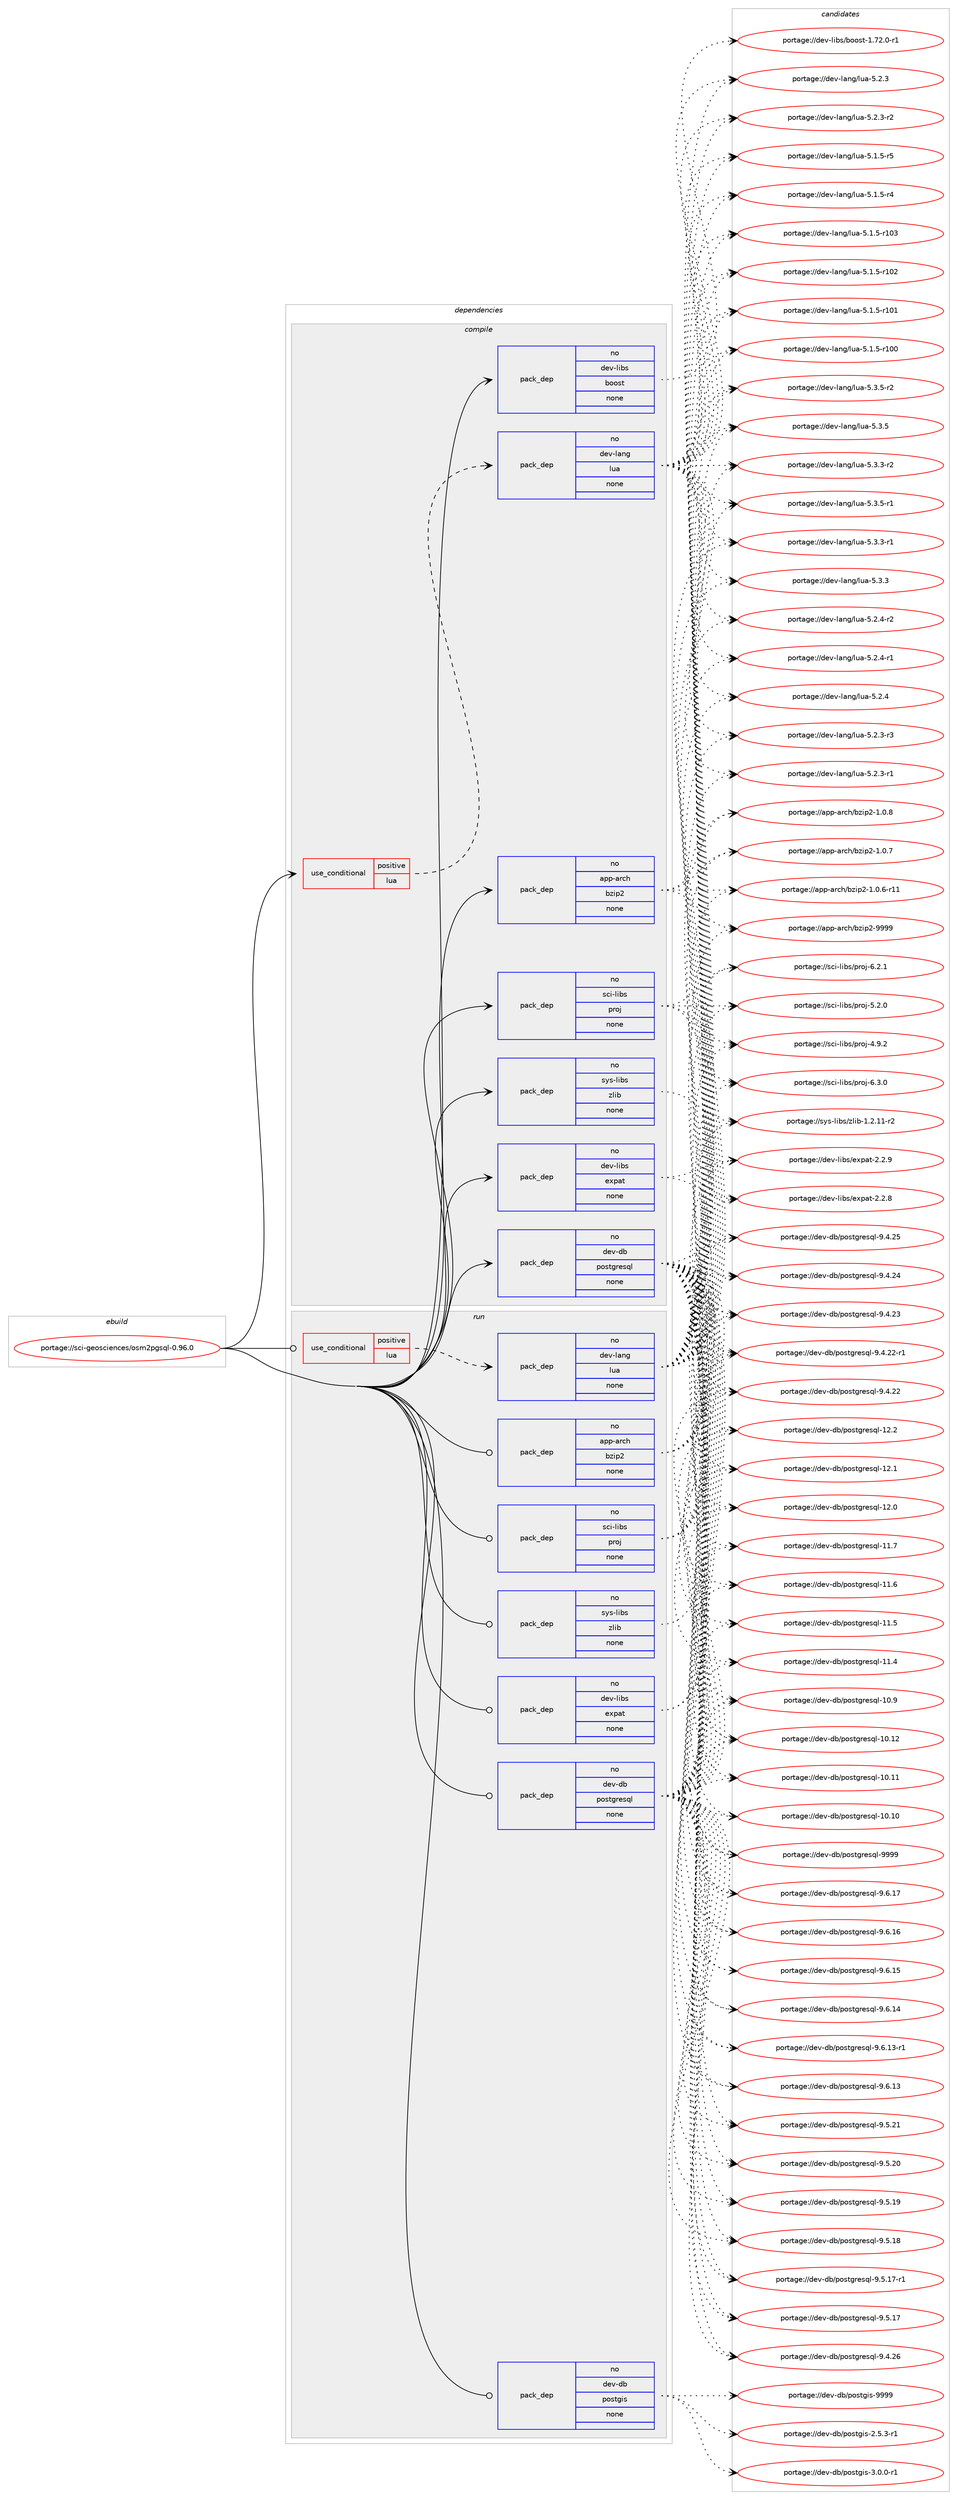 digraph prolog {

# *************
# Graph options
# *************

newrank=true;
concentrate=true;
compound=true;
graph [rankdir=LR,fontname=Helvetica,fontsize=10,ranksep=1.5];#, ranksep=2.5, nodesep=0.2];
edge  [arrowhead=vee];
node  [fontname=Helvetica,fontsize=10];

# **********
# The ebuild
# **********

subgraph cluster_leftcol {
color=gray;
rank=same;
label=<<i>ebuild</i>>;
id [label="portage://sci-geosciences/osm2pgsql-0.96.0", color=red, width=4, href="../sci-geosciences/osm2pgsql-0.96.0.svg"];
}

# ****************
# The dependencies
# ****************

subgraph cluster_midcol {
color=gray;
label=<<i>dependencies</i>>;
subgraph cluster_compile {
fillcolor="#eeeeee";
style=filled;
label=<<i>compile</i>>;
subgraph cond11076 {
dependency52718 [label=<<TABLE BORDER="0" CELLBORDER="1" CELLSPACING="0" CELLPADDING="4"><TR><TD ROWSPAN="3" CELLPADDING="10">use_conditional</TD></TR><TR><TD>positive</TD></TR><TR><TD>lua</TD></TR></TABLE>>, shape=none, color=red];
subgraph pack40514 {
dependency52719 [label=<<TABLE BORDER="0" CELLBORDER="1" CELLSPACING="0" CELLPADDING="4" WIDTH="220"><TR><TD ROWSPAN="6" CELLPADDING="30">pack_dep</TD></TR><TR><TD WIDTH="110">no</TD></TR><TR><TD>dev-lang</TD></TR><TR><TD>lua</TD></TR><TR><TD>none</TD></TR><TR><TD></TD></TR></TABLE>>, shape=none, color=blue];
}
dependency52718:e -> dependency52719:w [weight=20,style="dashed",arrowhead="vee"];
}
id:e -> dependency52718:w [weight=20,style="solid",arrowhead="vee"];
subgraph pack40515 {
dependency52720 [label=<<TABLE BORDER="0" CELLBORDER="1" CELLSPACING="0" CELLPADDING="4" WIDTH="220"><TR><TD ROWSPAN="6" CELLPADDING="30">pack_dep</TD></TR><TR><TD WIDTH="110">no</TD></TR><TR><TD>app-arch</TD></TR><TR><TD>bzip2</TD></TR><TR><TD>none</TD></TR><TR><TD></TD></TR></TABLE>>, shape=none, color=blue];
}
id:e -> dependency52720:w [weight=20,style="solid",arrowhead="vee"];
subgraph pack40516 {
dependency52721 [label=<<TABLE BORDER="0" CELLBORDER="1" CELLSPACING="0" CELLPADDING="4" WIDTH="220"><TR><TD ROWSPAN="6" CELLPADDING="30">pack_dep</TD></TR><TR><TD WIDTH="110">no</TD></TR><TR><TD>dev-db</TD></TR><TR><TD>postgresql</TD></TR><TR><TD>none</TD></TR><TR><TD></TD></TR></TABLE>>, shape=none, color=blue];
}
id:e -> dependency52721:w [weight=20,style="solid",arrowhead="vee"];
subgraph pack40517 {
dependency52722 [label=<<TABLE BORDER="0" CELLBORDER="1" CELLSPACING="0" CELLPADDING="4" WIDTH="220"><TR><TD ROWSPAN="6" CELLPADDING="30">pack_dep</TD></TR><TR><TD WIDTH="110">no</TD></TR><TR><TD>dev-libs</TD></TR><TR><TD>boost</TD></TR><TR><TD>none</TD></TR><TR><TD></TD></TR></TABLE>>, shape=none, color=blue];
}
id:e -> dependency52722:w [weight=20,style="solid",arrowhead="vee"];
subgraph pack40518 {
dependency52723 [label=<<TABLE BORDER="0" CELLBORDER="1" CELLSPACING="0" CELLPADDING="4" WIDTH="220"><TR><TD ROWSPAN="6" CELLPADDING="30">pack_dep</TD></TR><TR><TD WIDTH="110">no</TD></TR><TR><TD>dev-libs</TD></TR><TR><TD>expat</TD></TR><TR><TD>none</TD></TR><TR><TD></TD></TR></TABLE>>, shape=none, color=blue];
}
id:e -> dependency52723:w [weight=20,style="solid",arrowhead="vee"];
subgraph pack40519 {
dependency52724 [label=<<TABLE BORDER="0" CELLBORDER="1" CELLSPACING="0" CELLPADDING="4" WIDTH="220"><TR><TD ROWSPAN="6" CELLPADDING="30">pack_dep</TD></TR><TR><TD WIDTH="110">no</TD></TR><TR><TD>sci-libs</TD></TR><TR><TD>proj</TD></TR><TR><TD>none</TD></TR><TR><TD></TD></TR></TABLE>>, shape=none, color=blue];
}
id:e -> dependency52724:w [weight=20,style="solid",arrowhead="vee"];
subgraph pack40520 {
dependency52725 [label=<<TABLE BORDER="0" CELLBORDER="1" CELLSPACING="0" CELLPADDING="4" WIDTH="220"><TR><TD ROWSPAN="6" CELLPADDING="30">pack_dep</TD></TR><TR><TD WIDTH="110">no</TD></TR><TR><TD>sys-libs</TD></TR><TR><TD>zlib</TD></TR><TR><TD>none</TD></TR><TR><TD></TD></TR></TABLE>>, shape=none, color=blue];
}
id:e -> dependency52725:w [weight=20,style="solid",arrowhead="vee"];
}
subgraph cluster_compileandrun {
fillcolor="#eeeeee";
style=filled;
label=<<i>compile and run</i>>;
}
subgraph cluster_run {
fillcolor="#eeeeee";
style=filled;
label=<<i>run</i>>;
subgraph cond11077 {
dependency52726 [label=<<TABLE BORDER="0" CELLBORDER="1" CELLSPACING="0" CELLPADDING="4"><TR><TD ROWSPAN="3" CELLPADDING="10">use_conditional</TD></TR><TR><TD>positive</TD></TR><TR><TD>lua</TD></TR></TABLE>>, shape=none, color=red];
subgraph pack40521 {
dependency52727 [label=<<TABLE BORDER="0" CELLBORDER="1" CELLSPACING="0" CELLPADDING="4" WIDTH="220"><TR><TD ROWSPAN="6" CELLPADDING="30">pack_dep</TD></TR><TR><TD WIDTH="110">no</TD></TR><TR><TD>dev-lang</TD></TR><TR><TD>lua</TD></TR><TR><TD>none</TD></TR><TR><TD></TD></TR></TABLE>>, shape=none, color=blue];
}
dependency52726:e -> dependency52727:w [weight=20,style="dashed",arrowhead="vee"];
}
id:e -> dependency52726:w [weight=20,style="solid",arrowhead="odot"];
subgraph pack40522 {
dependency52728 [label=<<TABLE BORDER="0" CELLBORDER="1" CELLSPACING="0" CELLPADDING="4" WIDTH="220"><TR><TD ROWSPAN="6" CELLPADDING="30">pack_dep</TD></TR><TR><TD WIDTH="110">no</TD></TR><TR><TD>app-arch</TD></TR><TR><TD>bzip2</TD></TR><TR><TD>none</TD></TR><TR><TD></TD></TR></TABLE>>, shape=none, color=blue];
}
id:e -> dependency52728:w [weight=20,style="solid",arrowhead="odot"];
subgraph pack40523 {
dependency52729 [label=<<TABLE BORDER="0" CELLBORDER="1" CELLSPACING="0" CELLPADDING="4" WIDTH="220"><TR><TD ROWSPAN="6" CELLPADDING="30">pack_dep</TD></TR><TR><TD WIDTH="110">no</TD></TR><TR><TD>dev-db</TD></TR><TR><TD>postgis</TD></TR><TR><TD>none</TD></TR><TR><TD></TD></TR></TABLE>>, shape=none, color=blue];
}
id:e -> dependency52729:w [weight=20,style="solid",arrowhead="odot"];
subgraph pack40524 {
dependency52730 [label=<<TABLE BORDER="0" CELLBORDER="1" CELLSPACING="0" CELLPADDING="4" WIDTH="220"><TR><TD ROWSPAN="6" CELLPADDING="30">pack_dep</TD></TR><TR><TD WIDTH="110">no</TD></TR><TR><TD>dev-db</TD></TR><TR><TD>postgresql</TD></TR><TR><TD>none</TD></TR><TR><TD></TD></TR></TABLE>>, shape=none, color=blue];
}
id:e -> dependency52730:w [weight=20,style="solid",arrowhead="odot"];
subgraph pack40525 {
dependency52731 [label=<<TABLE BORDER="0" CELLBORDER="1" CELLSPACING="0" CELLPADDING="4" WIDTH="220"><TR><TD ROWSPAN="6" CELLPADDING="30">pack_dep</TD></TR><TR><TD WIDTH="110">no</TD></TR><TR><TD>dev-libs</TD></TR><TR><TD>expat</TD></TR><TR><TD>none</TD></TR><TR><TD></TD></TR></TABLE>>, shape=none, color=blue];
}
id:e -> dependency52731:w [weight=20,style="solid",arrowhead="odot"];
subgraph pack40526 {
dependency52732 [label=<<TABLE BORDER="0" CELLBORDER="1" CELLSPACING="0" CELLPADDING="4" WIDTH="220"><TR><TD ROWSPAN="6" CELLPADDING="30">pack_dep</TD></TR><TR><TD WIDTH="110">no</TD></TR><TR><TD>sci-libs</TD></TR><TR><TD>proj</TD></TR><TR><TD>none</TD></TR><TR><TD></TD></TR></TABLE>>, shape=none, color=blue];
}
id:e -> dependency52732:w [weight=20,style="solid",arrowhead="odot"];
subgraph pack40527 {
dependency52733 [label=<<TABLE BORDER="0" CELLBORDER="1" CELLSPACING="0" CELLPADDING="4" WIDTH="220"><TR><TD ROWSPAN="6" CELLPADDING="30">pack_dep</TD></TR><TR><TD WIDTH="110">no</TD></TR><TR><TD>sys-libs</TD></TR><TR><TD>zlib</TD></TR><TR><TD>none</TD></TR><TR><TD></TD></TR></TABLE>>, shape=none, color=blue];
}
id:e -> dependency52733:w [weight=20,style="solid",arrowhead="odot"];
}
}

# **************
# The candidates
# **************

subgraph cluster_choices {
rank=same;
color=gray;
label=<<i>candidates</i>>;

subgraph choice40514 {
color=black;
nodesep=1;
choice100101118451089711010347108117974553465146534511450 [label="portage://dev-lang/lua-5.3.5-r2", color=red, width=4,href="../dev-lang/lua-5.3.5-r2.svg"];
choice100101118451089711010347108117974553465146534511449 [label="portage://dev-lang/lua-5.3.5-r1", color=red, width=4,href="../dev-lang/lua-5.3.5-r1.svg"];
choice10010111845108971101034710811797455346514653 [label="portage://dev-lang/lua-5.3.5", color=red, width=4,href="../dev-lang/lua-5.3.5.svg"];
choice100101118451089711010347108117974553465146514511450 [label="portage://dev-lang/lua-5.3.3-r2", color=red, width=4,href="../dev-lang/lua-5.3.3-r2.svg"];
choice100101118451089711010347108117974553465146514511449 [label="portage://dev-lang/lua-5.3.3-r1", color=red, width=4,href="../dev-lang/lua-5.3.3-r1.svg"];
choice10010111845108971101034710811797455346514651 [label="portage://dev-lang/lua-5.3.3", color=red, width=4,href="../dev-lang/lua-5.3.3.svg"];
choice100101118451089711010347108117974553465046524511450 [label="portage://dev-lang/lua-5.2.4-r2", color=red, width=4,href="../dev-lang/lua-5.2.4-r2.svg"];
choice100101118451089711010347108117974553465046524511449 [label="portage://dev-lang/lua-5.2.4-r1", color=red, width=4,href="../dev-lang/lua-5.2.4-r1.svg"];
choice10010111845108971101034710811797455346504652 [label="portage://dev-lang/lua-5.2.4", color=red, width=4,href="../dev-lang/lua-5.2.4.svg"];
choice100101118451089711010347108117974553465046514511451 [label="portage://dev-lang/lua-5.2.3-r3", color=red, width=4,href="../dev-lang/lua-5.2.3-r3.svg"];
choice100101118451089711010347108117974553465046514511450 [label="portage://dev-lang/lua-5.2.3-r2", color=red, width=4,href="../dev-lang/lua-5.2.3-r2.svg"];
choice100101118451089711010347108117974553465046514511449 [label="portage://dev-lang/lua-5.2.3-r1", color=red, width=4,href="../dev-lang/lua-5.2.3-r1.svg"];
choice10010111845108971101034710811797455346504651 [label="portage://dev-lang/lua-5.2.3", color=red, width=4,href="../dev-lang/lua-5.2.3.svg"];
choice100101118451089711010347108117974553464946534511453 [label="portage://dev-lang/lua-5.1.5-r5", color=red, width=4,href="../dev-lang/lua-5.1.5-r5.svg"];
choice100101118451089711010347108117974553464946534511452 [label="portage://dev-lang/lua-5.1.5-r4", color=red, width=4,href="../dev-lang/lua-5.1.5-r4.svg"];
choice1001011184510897110103471081179745534649465345114494851 [label="portage://dev-lang/lua-5.1.5-r103", color=red, width=4,href="../dev-lang/lua-5.1.5-r103.svg"];
choice1001011184510897110103471081179745534649465345114494850 [label="portage://dev-lang/lua-5.1.5-r102", color=red, width=4,href="../dev-lang/lua-5.1.5-r102.svg"];
choice1001011184510897110103471081179745534649465345114494849 [label="portage://dev-lang/lua-5.1.5-r101", color=red, width=4,href="../dev-lang/lua-5.1.5-r101.svg"];
choice1001011184510897110103471081179745534649465345114494848 [label="portage://dev-lang/lua-5.1.5-r100", color=red, width=4,href="../dev-lang/lua-5.1.5-r100.svg"];
dependency52719:e -> choice100101118451089711010347108117974553465146534511450:w [style=dotted,weight="100"];
dependency52719:e -> choice100101118451089711010347108117974553465146534511449:w [style=dotted,weight="100"];
dependency52719:e -> choice10010111845108971101034710811797455346514653:w [style=dotted,weight="100"];
dependency52719:e -> choice100101118451089711010347108117974553465146514511450:w [style=dotted,weight="100"];
dependency52719:e -> choice100101118451089711010347108117974553465146514511449:w [style=dotted,weight="100"];
dependency52719:e -> choice10010111845108971101034710811797455346514651:w [style=dotted,weight="100"];
dependency52719:e -> choice100101118451089711010347108117974553465046524511450:w [style=dotted,weight="100"];
dependency52719:e -> choice100101118451089711010347108117974553465046524511449:w [style=dotted,weight="100"];
dependency52719:e -> choice10010111845108971101034710811797455346504652:w [style=dotted,weight="100"];
dependency52719:e -> choice100101118451089711010347108117974553465046514511451:w [style=dotted,weight="100"];
dependency52719:e -> choice100101118451089711010347108117974553465046514511450:w [style=dotted,weight="100"];
dependency52719:e -> choice100101118451089711010347108117974553465046514511449:w [style=dotted,weight="100"];
dependency52719:e -> choice10010111845108971101034710811797455346504651:w [style=dotted,weight="100"];
dependency52719:e -> choice100101118451089711010347108117974553464946534511453:w [style=dotted,weight="100"];
dependency52719:e -> choice100101118451089711010347108117974553464946534511452:w [style=dotted,weight="100"];
dependency52719:e -> choice1001011184510897110103471081179745534649465345114494851:w [style=dotted,weight="100"];
dependency52719:e -> choice1001011184510897110103471081179745534649465345114494850:w [style=dotted,weight="100"];
dependency52719:e -> choice1001011184510897110103471081179745534649465345114494849:w [style=dotted,weight="100"];
dependency52719:e -> choice1001011184510897110103471081179745534649465345114494848:w [style=dotted,weight="100"];
}
subgraph choice40515 {
color=black;
nodesep=1;
choice971121124597114991044798122105112504557575757 [label="portage://app-arch/bzip2-9999", color=red, width=4,href="../app-arch/bzip2-9999.svg"];
choice97112112459711499104479812210511250454946484656 [label="portage://app-arch/bzip2-1.0.8", color=red, width=4,href="../app-arch/bzip2-1.0.8.svg"];
choice97112112459711499104479812210511250454946484655 [label="portage://app-arch/bzip2-1.0.7", color=red, width=4,href="../app-arch/bzip2-1.0.7.svg"];
choice97112112459711499104479812210511250454946484654451144949 [label="portage://app-arch/bzip2-1.0.6-r11", color=red, width=4,href="../app-arch/bzip2-1.0.6-r11.svg"];
dependency52720:e -> choice971121124597114991044798122105112504557575757:w [style=dotted,weight="100"];
dependency52720:e -> choice97112112459711499104479812210511250454946484656:w [style=dotted,weight="100"];
dependency52720:e -> choice97112112459711499104479812210511250454946484655:w [style=dotted,weight="100"];
dependency52720:e -> choice97112112459711499104479812210511250454946484654451144949:w [style=dotted,weight="100"];
}
subgraph choice40516 {
color=black;
nodesep=1;
choice1001011184510098471121111151161031141011151131084557575757 [label="portage://dev-db/postgresql-9999", color=red, width=4,href="../dev-db/postgresql-9999.svg"];
choice10010111845100984711211111511610311410111511310845574654464955 [label="portage://dev-db/postgresql-9.6.17", color=red, width=4,href="../dev-db/postgresql-9.6.17.svg"];
choice10010111845100984711211111511610311410111511310845574654464954 [label="portage://dev-db/postgresql-9.6.16", color=red, width=4,href="../dev-db/postgresql-9.6.16.svg"];
choice10010111845100984711211111511610311410111511310845574654464953 [label="portage://dev-db/postgresql-9.6.15", color=red, width=4,href="../dev-db/postgresql-9.6.15.svg"];
choice10010111845100984711211111511610311410111511310845574654464952 [label="portage://dev-db/postgresql-9.6.14", color=red, width=4,href="../dev-db/postgresql-9.6.14.svg"];
choice100101118451009847112111115116103114101115113108455746544649514511449 [label="portage://dev-db/postgresql-9.6.13-r1", color=red, width=4,href="../dev-db/postgresql-9.6.13-r1.svg"];
choice10010111845100984711211111511610311410111511310845574654464951 [label="portage://dev-db/postgresql-9.6.13", color=red, width=4,href="../dev-db/postgresql-9.6.13.svg"];
choice10010111845100984711211111511610311410111511310845574653465049 [label="portage://dev-db/postgresql-9.5.21", color=red, width=4,href="../dev-db/postgresql-9.5.21.svg"];
choice10010111845100984711211111511610311410111511310845574653465048 [label="portage://dev-db/postgresql-9.5.20", color=red, width=4,href="../dev-db/postgresql-9.5.20.svg"];
choice10010111845100984711211111511610311410111511310845574653464957 [label="portage://dev-db/postgresql-9.5.19", color=red, width=4,href="../dev-db/postgresql-9.5.19.svg"];
choice10010111845100984711211111511610311410111511310845574653464956 [label="portage://dev-db/postgresql-9.5.18", color=red, width=4,href="../dev-db/postgresql-9.5.18.svg"];
choice100101118451009847112111115116103114101115113108455746534649554511449 [label="portage://dev-db/postgresql-9.5.17-r1", color=red, width=4,href="../dev-db/postgresql-9.5.17-r1.svg"];
choice10010111845100984711211111511610311410111511310845574653464955 [label="portage://dev-db/postgresql-9.5.17", color=red, width=4,href="../dev-db/postgresql-9.5.17.svg"];
choice10010111845100984711211111511610311410111511310845574652465054 [label="portage://dev-db/postgresql-9.4.26", color=red, width=4,href="../dev-db/postgresql-9.4.26.svg"];
choice10010111845100984711211111511610311410111511310845574652465053 [label="portage://dev-db/postgresql-9.4.25", color=red, width=4,href="../dev-db/postgresql-9.4.25.svg"];
choice10010111845100984711211111511610311410111511310845574652465052 [label="portage://dev-db/postgresql-9.4.24", color=red, width=4,href="../dev-db/postgresql-9.4.24.svg"];
choice10010111845100984711211111511610311410111511310845574652465051 [label="portage://dev-db/postgresql-9.4.23", color=red, width=4,href="../dev-db/postgresql-9.4.23.svg"];
choice100101118451009847112111115116103114101115113108455746524650504511449 [label="portage://dev-db/postgresql-9.4.22-r1", color=red, width=4,href="../dev-db/postgresql-9.4.22-r1.svg"];
choice10010111845100984711211111511610311410111511310845574652465050 [label="portage://dev-db/postgresql-9.4.22", color=red, width=4,href="../dev-db/postgresql-9.4.22.svg"];
choice1001011184510098471121111151161031141011151131084549504650 [label="portage://dev-db/postgresql-12.2", color=red, width=4,href="../dev-db/postgresql-12.2.svg"];
choice1001011184510098471121111151161031141011151131084549504649 [label="portage://dev-db/postgresql-12.1", color=red, width=4,href="../dev-db/postgresql-12.1.svg"];
choice1001011184510098471121111151161031141011151131084549504648 [label="portage://dev-db/postgresql-12.0", color=red, width=4,href="../dev-db/postgresql-12.0.svg"];
choice1001011184510098471121111151161031141011151131084549494655 [label="portage://dev-db/postgresql-11.7", color=red, width=4,href="../dev-db/postgresql-11.7.svg"];
choice1001011184510098471121111151161031141011151131084549494654 [label="portage://dev-db/postgresql-11.6", color=red, width=4,href="../dev-db/postgresql-11.6.svg"];
choice1001011184510098471121111151161031141011151131084549494653 [label="portage://dev-db/postgresql-11.5", color=red, width=4,href="../dev-db/postgresql-11.5.svg"];
choice1001011184510098471121111151161031141011151131084549494652 [label="portage://dev-db/postgresql-11.4", color=red, width=4,href="../dev-db/postgresql-11.4.svg"];
choice1001011184510098471121111151161031141011151131084549484657 [label="portage://dev-db/postgresql-10.9", color=red, width=4,href="../dev-db/postgresql-10.9.svg"];
choice100101118451009847112111115116103114101115113108454948464950 [label="portage://dev-db/postgresql-10.12", color=red, width=4,href="../dev-db/postgresql-10.12.svg"];
choice100101118451009847112111115116103114101115113108454948464949 [label="portage://dev-db/postgresql-10.11", color=red, width=4,href="../dev-db/postgresql-10.11.svg"];
choice100101118451009847112111115116103114101115113108454948464948 [label="portage://dev-db/postgresql-10.10", color=red, width=4,href="../dev-db/postgresql-10.10.svg"];
dependency52721:e -> choice1001011184510098471121111151161031141011151131084557575757:w [style=dotted,weight="100"];
dependency52721:e -> choice10010111845100984711211111511610311410111511310845574654464955:w [style=dotted,weight="100"];
dependency52721:e -> choice10010111845100984711211111511610311410111511310845574654464954:w [style=dotted,weight="100"];
dependency52721:e -> choice10010111845100984711211111511610311410111511310845574654464953:w [style=dotted,weight="100"];
dependency52721:e -> choice10010111845100984711211111511610311410111511310845574654464952:w [style=dotted,weight="100"];
dependency52721:e -> choice100101118451009847112111115116103114101115113108455746544649514511449:w [style=dotted,weight="100"];
dependency52721:e -> choice10010111845100984711211111511610311410111511310845574654464951:w [style=dotted,weight="100"];
dependency52721:e -> choice10010111845100984711211111511610311410111511310845574653465049:w [style=dotted,weight="100"];
dependency52721:e -> choice10010111845100984711211111511610311410111511310845574653465048:w [style=dotted,weight="100"];
dependency52721:e -> choice10010111845100984711211111511610311410111511310845574653464957:w [style=dotted,weight="100"];
dependency52721:e -> choice10010111845100984711211111511610311410111511310845574653464956:w [style=dotted,weight="100"];
dependency52721:e -> choice100101118451009847112111115116103114101115113108455746534649554511449:w [style=dotted,weight="100"];
dependency52721:e -> choice10010111845100984711211111511610311410111511310845574653464955:w [style=dotted,weight="100"];
dependency52721:e -> choice10010111845100984711211111511610311410111511310845574652465054:w [style=dotted,weight="100"];
dependency52721:e -> choice10010111845100984711211111511610311410111511310845574652465053:w [style=dotted,weight="100"];
dependency52721:e -> choice10010111845100984711211111511610311410111511310845574652465052:w [style=dotted,weight="100"];
dependency52721:e -> choice10010111845100984711211111511610311410111511310845574652465051:w [style=dotted,weight="100"];
dependency52721:e -> choice100101118451009847112111115116103114101115113108455746524650504511449:w [style=dotted,weight="100"];
dependency52721:e -> choice10010111845100984711211111511610311410111511310845574652465050:w [style=dotted,weight="100"];
dependency52721:e -> choice1001011184510098471121111151161031141011151131084549504650:w [style=dotted,weight="100"];
dependency52721:e -> choice1001011184510098471121111151161031141011151131084549504649:w [style=dotted,weight="100"];
dependency52721:e -> choice1001011184510098471121111151161031141011151131084549504648:w [style=dotted,weight="100"];
dependency52721:e -> choice1001011184510098471121111151161031141011151131084549494655:w [style=dotted,weight="100"];
dependency52721:e -> choice1001011184510098471121111151161031141011151131084549494654:w [style=dotted,weight="100"];
dependency52721:e -> choice1001011184510098471121111151161031141011151131084549494653:w [style=dotted,weight="100"];
dependency52721:e -> choice1001011184510098471121111151161031141011151131084549494652:w [style=dotted,weight="100"];
dependency52721:e -> choice1001011184510098471121111151161031141011151131084549484657:w [style=dotted,weight="100"];
dependency52721:e -> choice100101118451009847112111115116103114101115113108454948464950:w [style=dotted,weight="100"];
dependency52721:e -> choice100101118451009847112111115116103114101115113108454948464949:w [style=dotted,weight="100"];
dependency52721:e -> choice100101118451009847112111115116103114101115113108454948464948:w [style=dotted,weight="100"];
}
subgraph choice40517 {
color=black;
nodesep=1;
choice10010111845108105981154798111111115116454946555046484511449 [label="portage://dev-libs/boost-1.72.0-r1", color=red, width=4,href="../dev-libs/boost-1.72.0-r1.svg"];
dependency52722:e -> choice10010111845108105981154798111111115116454946555046484511449:w [style=dotted,weight="100"];
}
subgraph choice40518 {
color=black;
nodesep=1;
choice10010111845108105981154710112011297116455046504657 [label="portage://dev-libs/expat-2.2.9", color=red, width=4,href="../dev-libs/expat-2.2.9.svg"];
choice10010111845108105981154710112011297116455046504656 [label="portage://dev-libs/expat-2.2.8", color=red, width=4,href="../dev-libs/expat-2.2.8.svg"];
dependency52723:e -> choice10010111845108105981154710112011297116455046504657:w [style=dotted,weight="100"];
dependency52723:e -> choice10010111845108105981154710112011297116455046504656:w [style=dotted,weight="100"];
}
subgraph choice40519 {
color=black;
nodesep=1;
choice11599105451081059811547112114111106455446514648 [label="portage://sci-libs/proj-6.3.0", color=red, width=4,href="../sci-libs/proj-6.3.0.svg"];
choice11599105451081059811547112114111106455446504649 [label="portage://sci-libs/proj-6.2.1", color=red, width=4,href="../sci-libs/proj-6.2.1.svg"];
choice11599105451081059811547112114111106455346504648 [label="portage://sci-libs/proj-5.2.0", color=red, width=4,href="../sci-libs/proj-5.2.0.svg"];
choice11599105451081059811547112114111106455246574650 [label="portage://sci-libs/proj-4.9.2", color=red, width=4,href="../sci-libs/proj-4.9.2.svg"];
dependency52724:e -> choice11599105451081059811547112114111106455446514648:w [style=dotted,weight="100"];
dependency52724:e -> choice11599105451081059811547112114111106455446504649:w [style=dotted,weight="100"];
dependency52724:e -> choice11599105451081059811547112114111106455346504648:w [style=dotted,weight="100"];
dependency52724:e -> choice11599105451081059811547112114111106455246574650:w [style=dotted,weight="100"];
}
subgraph choice40520 {
color=black;
nodesep=1;
choice11512111545108105981154712210810598454946504649494511450 [label="portage://sys-libs/zlib-1.2.11-r2", color=red, width=4,href="../sys-libs/zlib-1.2.11-r2.svg"];
dependency52725:e -> choice11512111545108105981154712210810598454946504649494511450:w [style=dotted,weight="100"];
}
subgraph choice40521 {
color=black;
nodesep=1;
choice100101118451089711010347108117974553465146534511450 [label="portage://dev-lang/lua-5.3.5-r2", color=red, width=4,href="../dev-lang/lua-5.3.5-r2.svg"];
choice100101118451089711010347108117974553465146534511449 [label="portage://dev-lang/lua-5.3.5-r1", color=red, width=4,href="../dev-lang/lua-5.3.5-r1.svg"];
choice10010111845108971101034710811797455346514653 [label="portage://dev-lang/lua-5.3.5", color=red, width=4,href="../dev-lang/lua-5.3.5.svg"];
choice100101118451089711010347108117974553465146514511450 [label="portage://dev-lang/lua-5.3.3-r2", color=red, width=4,href="../dev-lang/lua-5.3.3-r2.svg"];
choice100101118451089711010347108117974553465146514511449 [label="portage://dev-lang/lua-5.3.3-r1", color=red, width=4,href="../dev-lang/lua-5.3.3-r1.svg"];
choice10010111845108971101034710811797455346514651 [label="portage://dev-lang/lua-5.3.3", color=red, width=4,href="../dev-lang/lua-5.3.3.svg"];
choice100101118451089711010347108117974553465046524511450 [label="portage://dev-lang/lua-5.2.4-r2", color=red, width=4,href="../dev-lang/lua-5.2.4-r2.svg"];
choice100101118451089711010347108117974553465046524511449 [label="portage://dev-lang/lua-5.2.4-r1", color=red, width=4,href="../dev-lang/lua-5.2.4-r1.svg"];
choice10010111845108971101034710811797455346504652 [label="portage://dev-lang/lua-5.2.4", color=red, width=4,href="../dev-lang/lua-5.2.4.svg"];
choice100101118451089711010347108117974553465046514511451 [label="portage://dev-lang/lua-5.2.3-r3", color=red, width=4,href="../dev-lang/lua-5.2.3-r3.svg"];
choice100101118451089711010347108117974553465046514511450 [label="portage://dev-lang/lua-5.2.3-r2", color=red, width=4,href="../dev-lang/lua-5.2.3-r2.svg"];
choice100101118451089711010347108117974553465046514511449 [label="portage://dev-lang/lua-5.2.3-r1", color=red, width=4,href="../dev-lang/lua-5.2.3-r1.svg"];
choice10010111845108971101034710811797455346504651 [label="portage://dev-lang/lua-5.2.3", color=red, width=4,href="../dev-lang/lua-5.2.3.svg"];
choice100101118451089711010347108117974553464946534511453 [label="portage://dev-lang/lua-5.1.5-r5", color=red, width=4,href="../dev-lang/lua-5.1.5-r5.svg"];
choice100101118451089711010347108117974553464946534511452 [label="portage://dev-lang/lua-5.1.5-r4", color=red, width=4,href="../dev-lang/lua-5.1.5-r4.svg"];
choice1001011184510897110103471081179745534649465345114494851 [label="portage://dev-lang/lua-5.1.5-r103", color=red, width=4,href="../dev-lang/lua-5.1.5-r103.svg"];
choice1001011184510897110103471081179745534649465345114494850 [label="portage://dev-lang/lua-5.1.5-r102", color=red, width=4,href="../dev-lang/lua-5.1.5-r102.svg"];
choice1001011184510897110103471081179745534649465345114494849 [label="portage://dev-lang/lua-5.1.5-r101", color=red, width=4,href="../dev-lang/lua-5.1.5-r101.svg"];
choice1001011184510897110103471081179745534649465345114494848 [label="portage://dev-lang/lua-5.1.5-r100", color=red, width=4,href="../dev-lang/lua-5.1.5-r100.svg"];
dependency52727:e -> choice100101118451089711010347108117974553465146534511450:w [style=dotted,weight="100"];
dependency52727:e -> choice100101118451089711010347108117974553465146534511449:w [style=dotted,weight="100"];
dependency52727:e -> choice10010111845108971101034710811797455346514653:w [style=dotted,weight="100"];
dependency52727:e -> choice100101118451089711010347108117974553465146514511450:w [style=dotted,weight="100"];
dependency52727:e -> choice100101118451089711010347108117974553465146514511449:w [style=dotted,weight="100"];
dependency52727:e -> choice10010111845108971101034710811797455346514651:w [style=dotted,weight="100"];
dependency52727:e -> choice100101118451089711010347108117974553465046524511450:w [style=dotted,weight="100"];
dependency52727:e -> choice100101118451089711010347108117974553465046524511449:w [style=dotted,weight="100"];
dependency52727:e -> choice10010111845108971101034710811797455346504652:w [style=dotted,weight="100"];
dependency52727:e -> choice100101118451089711010347108117974553465046514511451:w [style=dotted,weight="100"];
dependency52727:e -> choice100101118451089711010347108117974553465046514511450:w [style=dotted,weight="100"];
dependency52727:e -> choice100101118451089711010347108117974553465046514511449:w [style=dotted,weight="100"];
dependency52727:e -> choice10010111845108971101034710811797455346504651:w [style=dotted,weight="100"];
dependency52727:e -> choice100101118451089711010347108117974553464946534511453:w [style=dotted,weight="100"];
dependency52727:e -> choice100101118451089711010347108117974553464946534511452:w [style=dotted,weight="100"];
dependency52727:e -> choice1001011184510897110103471081179745534649465345114494851:w [style=dotted,weight="100"];
dependency52727:e -> choice1001011184510897110103471081179745534649465345114494850:w [style=dotted,weight="100"];
dependency52727:e -> choice1001011184510897110103471081179745534649465345114494849:w [style=dotted,weight="100"];
dependency52727:e -> choice1001011184510897110103471081179745534649465345114494848:w [style=dotted,weight="100"];
}
subgraph choice40522 {
color=black;
nodesep=1;
choice971121124597114991044798122105112504557575757 [label="portage://app-arch/bzip2-9999", color=red, width=4,href="../app-arch/bzip2-9999.svg"];
choice97112112459711499104479812210511250454946484656 [label="portage://app-arch/bzip2-1.0.8", color=red, width=4,href="../app-arch/bzip2-1.0.8.svg"];
choice97112112459711499104479812210511250454946484655 [label="portage://app-arch/bzip2-1.0.7", color=red, width=4,href="../app-arch/bzip2-1.0.7.svg"];
choice97112112459711499104479812210511250454946484654451144949 [label="portage://app-arch/bzip2-1.0.6-r11", color=red, width=4,href="../app-arch/bzip2-1.0.6-r11.svg"];
dependency52728:e -> choice971121124597114991044798122105112504557575757:w [style=dotted,weight="100"];
dependency52728:e -> choice97112112459711499104479812210511250454946484656:w [style=dotted,weight="100"];
dependency52728:e -> choice97112112459711499104479812210511250454946484655:w [style=dotted,weight="100"];
dependency52728:e -> choice97112112459711499104479812210511250454946484654451144949:w [style=dotted,weight="100"];
}
subgraph choice40523 {
color=black;
nodesep=1;
choice1001011184510098471121111151161031051154557575757 [label="portage://dev-db/postgis-9999", color=red, width=4,href="../dev-db/postgis-9999.svg"];
choice1001011184510098471121111151161031051154551464846484511449 [label="portage://dev-db/postgis-3.0.0-r1", color=red, width=4,href="../dev-db/postgis-3.0.0-r1.svg"];
choice1001011184510098471121111151161031051154550465346514511449 [label="portage://dev-db/postgis-2.5.3-r1", color=red, width=4,href="../dev-db/postgis-2.5.3-r1.svg"];
dependency52729:e -> choice1001011184510098471121111151161031051154557575757:w [style=dotted,weight="100"];
dependency52729:e -> choice1001011184510098471121111151161031051154551464846484511449:w [style=dotted,weight="100"];
dependency52729:e -> choice1001011184510098471121111151161031051154550465346514511449:w [style=dotted,weight="100"];
}
subgraph choice40524 {
color=black;
nodesep=1;
choice1001011184510098471121111151161031141011151131084557575757 [label="portage://dev-db/postgresql-9999", color=red, width=4,href="../dev-db/postgresql-9999.svg"];
choice10010111845100984711211111511610311410111511310845574654464955 [label="portage://dev-db/postgresql-9.6.17", color=red, width=4,href="../dev-db/postgresql-9.6.17.svg"];
choice10010111845100984711211111511610311410111511310845574654464954 [label="portage://dev-db/postgresql-9.6.16", color=red, width=4,href="../dev-db/postgresql-9.6.16.svg"];
choice10010111845100984711211111511610311410111511310845574654464953 [label="portage://dev-db/postgresql-9.6.15", color=red, width=4,href="../dev-db/postgresql-9.6.15.svg"];
choice10010111845100984711211111511610311410111511310845574654464952 [label="portage://dev-db/postgresql-9.6.14", color=red, width=4,href="../dev-db/postgresql-9.6.14.svg"];
choice100101118451009847112111115116103114101115113108455746544649514511449 [label="portage://dev-db/postgresql-9.6.13-r1", color=red, width=4,href="../dev-db/postgresql-9.6.13-r1.svg"];
choice10010111845100984711211111511610311410111511310845574654464951 [label="portage://dev-db/postgresql-9.6.13", color=red, width=4,href="../dev-db/postgresql-9.6.13.svg"];
choice10010111845100984711211111511610311410111511310845574653465049 [label="portage://dev-db/postgresql-9.5.21", color=red, width=4,href="../dev-db/postgresql-9.5.21.svg"];
choice10010111845100984711211111511610311410111511310845574653465048 [label="portage://dev-db/postgresql-9.5.20", color=red, width=4,href="../dev-db/postgresql-9.5.20.svg"];
choice10010111845100984711211111511610311410111511310845574653464957 [label="portage://dev-db/postgresql-9.5.19", color=red, width=4,href="../dev-db/postgresql-9.5.19.svg"];
choice10010111845100984711211111511610311410111511310845574653464956 [label="portage://dev-db/postgresql-9.5.18", color=red, width=4,href="../dev-db/postgresql-9.5.18.svg"];
choice100101118451009847112111115116103114101115113108455746534649554511449 [label="portage://dev-db/postgresql-9.5.17-r1", color=red, width=4,href="../dev-db/postgresql-9.5.17-r1.svg"];
choice10010111845100984711211111511610311410111511310845574653464955 [label="portage://dev-db/postgresql-9.5.17", color=red, width=4,href="../dev-db/postgresql-9.5.17.svg"];
choice10010111845100984711211111511610311410111511310845574652465054 [label="portage://dev-db/postgresql-9.4.26", color=red, width=4,href="../dev-db/postgresql-9.4.26.svg"];
choice10010111845100984711211111511610311410111511310845574652465053 [label="portage://dev-db/postgresql-9.4.25", color=red, width=4,href="../dev-db/postgresql-9.4.25.svg"];
choice10010111845100984711211111511610311410111511310845574652465052 [label="portage://dev-db/postgresql-9.4.24", color=red, width=4,href="../dev-db/postgresql-9.4.24.svg"];
choice10010111845100984711211111511610311410111511310845574652465051 [label="portage://dev-db/postgresql-9.4.23", color=red, width=4,href="../dev-db/postgresql-9.4.23.svg"];
choice100101118451009847112111115116103114101115113108455746524650504511449 [label="portage://dev-db/postgresql-9.4.22-r1", color=red, width=4,href="../dev-db/postgresql-9.4.22-r1.svg"];
choice10010111845100984711211111511610311410111511310845574652465050 [label="portage://dev-db/postgresql-9.4.22", color=red, width=4,href="../dev-db/postgresql-9.4.22.svg"];
choice1001011184510098471121111151161031141011151131084549504650 [label="portage://dev-db/postgresql-12.2", color=red, width=4,href="../dev-db/postgresql-12.2.svg"];
choice1001011184510098471121111151161031141011151131084549504649 [label="portage://dev-db/postgresql-12.1", color=red, width=4,href="../dev-db/postgresql-12.1.svg"];
choice1001011184510098471121111151161031141011151131084549504648 [label="portage://dev-db/postgresql-12.0", color=red, width=4,href="../dev-db/postgresql-12.0.svg"];
choice1001011184510098471121111151161031141011151131084549494655 [label="portage://dev-db/postgresql-11.7", color=red, width=4,href="../dev-db/postgresql-11.7.svg"];
choice1001011184510098471121111151161031141011151131084549494654 [label="portage://dev-db/postgresql-11.6", color=red, width=4,href="../dev-db/postgresql-11.6.svg"];
choice1001011184510098471121111151161031141011151131084549494653 [label="portage://dev-db/postgresql-11.5", color=red, width=4,href="../dev-db/postgresql-11.5.svg"];
choice1001011184510098471121111151161031141011151131084549494652 [label="portage://dev-db/postgresql-11.4", color=red, width=4,href="../dev-db/postgresql-11.4.svg"];
choice1001011184510098471121111151161031141011151131084549484657 [label="portage://dev-db/postgresql-10.9", color=red, width=4,href="../dev-db/postgresql-10.9.svg"];
choice100101118451009847112111115116103114101115113108454948464950 [label="portage://dev-db/postgresql-10.12", color=red, width=4,href="../dev-db/postgresql-10.12.svg"];
choice100101118451009847112111115116103114101115113108454948464949 [label="portage://dev-db/postgresql-10.11", color=red, width=4,href="../dev-db/postgresql-10.11.svg"];
choice100101118451009847112111115116103114101115113108454948464948 [label="portage://dev-db/postgresql-10.10", color=red, width=4,href="../dev-db/postgresql-10.10.svg"];
dependency52730:e -> choice1001011184510098471121111151161031141011151131084557575757:w [style=dotted,weight="100"];
dependency52730:e -> choice10010111845100984711211111511610311410111511310845574654464955:w [style=dotted,weight="100"];
dependency52730:e -> choice10010111845100984711211111511610311410111511310845574654464954:w [style=dotted,weight="100"];
dependency52730:e -> choice10010111845100984711211111511610311410111511310845574654464953:w [style=dotted,weight="100"];
dependency52730:e -> choice10010111845100984711211111511610311410111511310845574654464952:w [style=dotted,weight="100"];
dependency52730:e -> choice100101118451009847112111115116103114101115113108455746544649514511449:w [style=dotted,weight="100"];
dependency52730:e -> choice10010111845100984711211111511610311410111511310845574654464951:w [style=dotted,weight="100"];
dependency52730:e -> choice10010111845100984711211111511610311410111511310845574653465049:w [style=dotted,weight="100"];
dependency52730:e -> choice10010111845100984711211111511610311410111511310845574653465048:w [style=dotted,weight="100"];
dependency52730:e -> choice10010111845100984711211111511610311410111511310845574653464957:w [style=dotted,weight="100"];
dependency52730:e -> choice10010111845100984711211111511610311410111511310845574653464956:w [style=dotted,weight="100"];
dependency52730:e -> choice100101118451009847112111115116103114101115113108455746534649554511449:w [style=dotted,weight="100"];
dependency52730:e -> choice10010111845100984711211111511610311410111511310845574653464955:w [style=dotted,weight="100"];
dependency52730:e -> choice10010111845100984711211111511610311410111511310845574652465054:w [style=dotted,weight="100"];
dependency52730:e -> choice10010111845100984711211111511610311410111511310845574652465053:w [style=dotted,weight="100"];
dependency52730:e -> choice10010111845100984711211111511610311410111511310845574652465052:w [style=dotted,weight="100"];
dependency52730:e -> choice10010111845100984711211111511610311410111511310845574652465051:w [style=dotted,weight="100"];
dependency52730:e -> choice100101118451009847112111115116103114101115113108455746524650504511449:w [style=dotted,weight="100"];
dependency52730:e -> choice10010111845100984711211111511610311410111511310845574652465050:w [style=dotted,weight="100"];
dependency52730:e -> choice1001011184510098471121111151161031141011151131084549504650:w [style=dotted,weight="100"];
dependency52730:e -> choice1001011184510098471121111151161031141011151131084549504649:w [style=dotted,weight="100"];
dependency52730:e -> choice1001011184510098471121111151161031141011151131084549504648:w [style=dotted,weight="100"];
dependency52730:e -> choice1001011184510098471121111151161031141011151131084549494655:w [style=dotted,weight="100"];
dependency52730:e -> choice1001011184510098471121111151161031141011151131084549494654:w [style=dotted,weight="100"];
dependency52730:e -> choice1001011184510098471121111151161031141011151131084549494653:w [style=dotted,weight="100"];
dependency52730:e -> choice1001011184510098471121111151161031141011151131084549494652:w [style=dotted,weight="100"];
dependency52730:e -> choice1001011184510098471121111151161031141011151131084549484657:w [style=dotted,weight="100"];
dependency52730:e -> choice100101118451009847112111115116103114101115113108454948464950:w [style=dotted,weight="100"];
dependency52730:e -> choice100101118451009847112111115116103114101115113108454948464949:w [style=dotted,weight="100"];
dependency52730:e -> choice100101118451009847112111115116103114101115113108454948464948:w [style=dotted,weight="100"];
}
subgraph choice40525 {
color=black;
nodesep=1;
choice10010111845108105981154710112011297116455046504657 [label="portage://dev-libs/expat-2.2.9", color=red, width=4,href="../dev-libs/expat-2.2.9.svg"];
choice10010111845108105981154710112011297116455046504656 [label="portage://dev-libs/expat-2.2.8", color=red, width=4,href="../dev-libs/expat-2.2.8.svg"];
dependency52731:e -> choice10010111845108105981154710112011297116455046504657:w [style=dotted,weight="100"];
dependency52731:e -> choice10010111845108105981154710112011297116455046504656:w [style=dotted,weight="100"];
}
subgraph choice40526 {
color=black;
nodesep=1;
choice11599105451081059811547112114111106455446514648 [label="portage://sci-libs/proj-6.3.0", color=red, width=4,href="../sci-libs/proj-6.3.0.svg"];
choice11599105451081059811547112114111106455446504649 [label="portage://sci-libs/proj-6.2.1", color=red, width=4,href="../sci-libs/proj-6.2.1.svg"];
choice11599105451081059811547112114111106455346504648 [label="portage://sci-libs/proj-5.2.0", color=red, width=4,href="../sci-libs/proj-5.2.0.svg"];
choice11599105451081059811547112114111106455246574650 [label="portage://sci-libs/proj-4.9.2", color=red, width=4,href="../sci-libs/proj-4.9.2.svg"];
dependency52732:e -> choice11599105451081059811547112114111106455446514648:w [style=dotted,weight="100"];
dependency52732:e -> choice11599105451081059811547112114111106455446504649:w [style=dotted,weight="100"];
dependency52732:e -> choice11599105451081059811547112114111106455346504648:w [style=dotted,weight="100"];
dependency52732:e -> choice11599105451081059811547112114111106455246574650:w [style=dotted,weight="100"];
}
subgraph choice40527 {
color=black;
nodesep=1;
choice11512111545108105981154712210810598454946504649494511450 [label="portage://sys-libs/zlib-1.2.11-r2", color=red, width=4,href="../sys-libs/zlib-1.2.11-r2.svg"];
dependency52733:e -> choice11512111545108105981154712210810598454946504649494511450:w [style=dotted,weight="100"];
}
}

}
